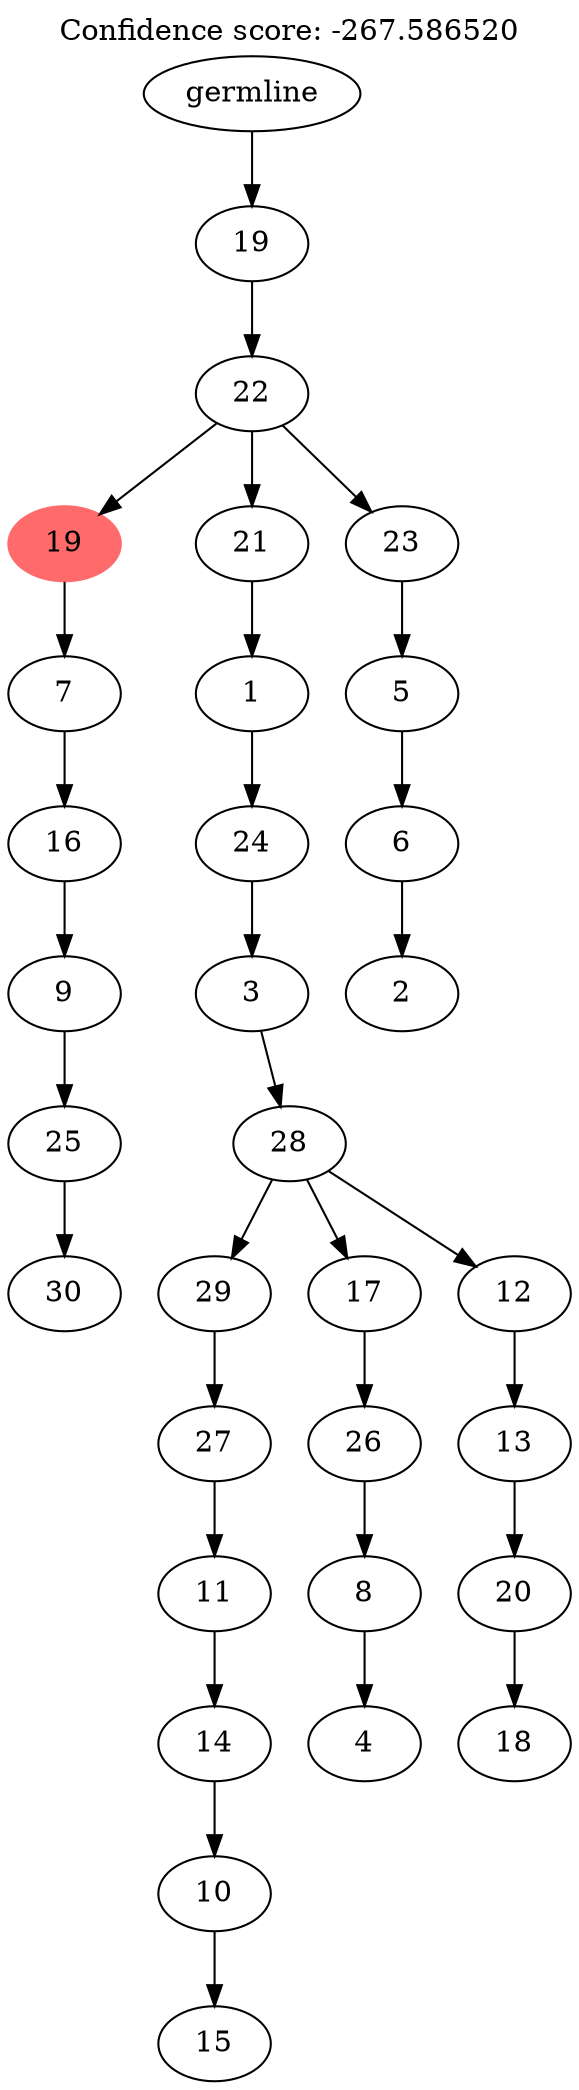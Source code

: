 digraph g {
	"30" -> "31";
	"31" [label="30"];
	"29" -> "30";
	"30" [label="25"];
	"28" -> "29";
	"29" [label="9"];
	"27" -> "28";
	"28" [label="16"];
	"26" -> "27";
	"27" [label="7"];
	"24" -> "25";
	"25" [label="15"];
	"23" -> "24";
	"24" [label="10"];
	"22" -> "23";
	"23" [label="14"];
	"21" -> "22";
	"22" [label="11"];
	"20" -> "21";
	"21" [label="27"];
	"18" -> "19";
	"19" [label="4"];
	"17" -> "18";
	"18" [label="8"];
	"16" -> "17";
	"17" [label="26"];
	"14" -> "15";
	"15" [label="18"];
	"13" -> "14";
	"14" [label="20"];
	"12" -> "13";
	"13" [label="13"];
	"11" -> "12";
	"12" [label="12"];
	"11" -> "16";
	"16" [label="17"];
	"11" -> "20";
	"20" [label="29"];
	"10" -> "11";
	"11" [label="28"];
	"9" -> "10";
	"10" [label="3"];
	"8" -> "9";
	"9" [label="24"];
	"7" -> "8";
	"8" [label="1"];
	"5" -> "6";
	"6" [label="2"];
	"4" -> "5";
	"5" [label="6"];
	"3" -> "4";
	"4" [label="5"];
	"2" -> "3";
	"3" [label="23"];
	"2" -> "7";
	"7" [label="21"];
	"2" -> "26";
	"26" [color=indianred1, style=filled, label="19"];
	"1" -> "2";
	"2" [label="22"];
	"0" -> "1";
	"1" [label="19"];
	"0" [label="germline"];
	labelloc="t";
	label="Confidence score: -267.586520";
}
